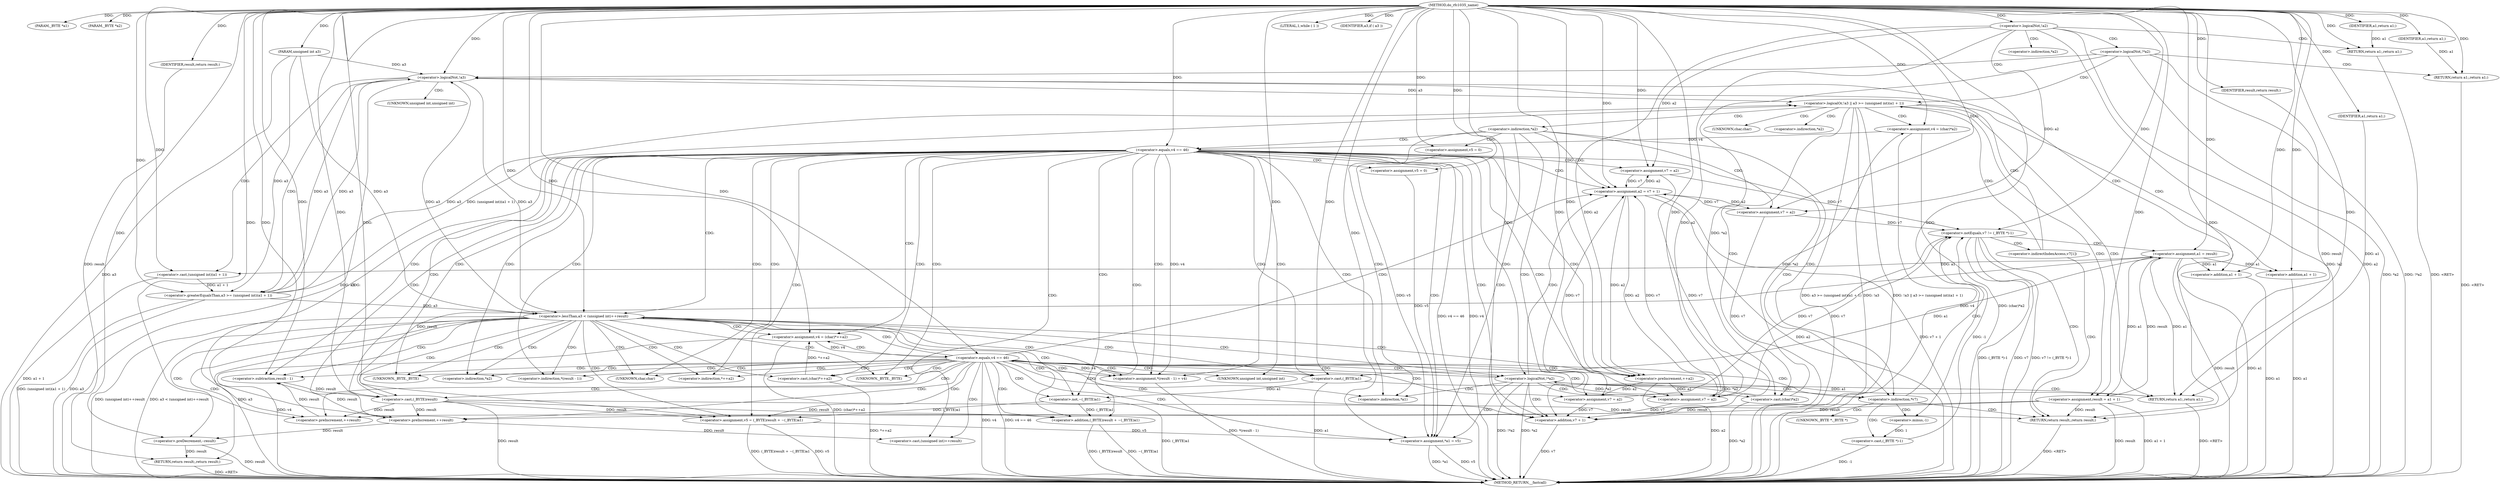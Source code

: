 digraph do_rfc1035_name {  
"1000105" [label = "(METHOD,do_rfc1035_name)" ]
"1000269" [label = "(METHOD_RETURN,__fastcall)" ]
"1000106" [label = "(PARAM,_BYTE *a1)" ]
"1000107" [label = "(PARAM,_BYTE *a2)" ]
"1000108" [label = "(PARAM,unsigned int a3)" ]
"1000115" [label = "(<operator>.logicalNot,!a2)" ]
"1000117" [label = "(RETURN,return a1;,return a1;)" ]
"1000118" [label = "(IDENTIFIER,a1,return a1;)" ]
"1000120" [label = "(<operator>.logicalNot,!*a2)" ]
"1000123" [label = "(RETURN,return a1;,return a1;)" ]
"1000124" [label = "(IDENTIFIER,a1,return a1;)" ]
"1000126" [label = "(<operator>.logicalOr,!a3 || a3 >= (unsigned int)(a1 + 1))" ]
"1000127" [label = "(<operator>.logicalNot,!a3)" ]
"1000129" [label = "(<operator>.greaterEqualsThan,a3 >= (unsigned int)(a1 + 1))" ]
"1000131" [label = "(<operator>.cast,(unsigned int)(a1 + 1))" ]
"1000133" [label = "(<operator>.addition,a1 + 1)" ]
"1000137" [label = "(<operator>.assignment,v4 = (char)*a2)" ]
"1000139" [label = "(<operator>.cast,(char)*a2)" ]
"1000143" [label = "(<operator>.assignment,result = a1 + 1)" ]
"1000145" [label = "(<operator>.addition,a1 + 1)" ]
"1000153" [label = "(<operator>.equals,v4 == 46)" ]
"1000157" [label = "(<operator>.assignment,v7 = a2)" ]
"1000160" [label = "(<operator>.assignment,v5 = 0)" ]
"1000166" [label = "(LITERAL,1,while ( 1 ))" ]
"1000169" [label = "(IDENTIFIER,a3,if ( a3 ))" ]
"1000172" [label = "(<operator>.lessThan,a3 < (unsigned int)++result)" ]
"1000174" [label = "(<operator>.cast,(unsigned int)++result)" ]
"1000176" [label = "(<operator>.preIncrement,++result)" ]
"1000179" [label = "(<operator>.preDecrement,--result)" ]
"1000181" [label = "(RETURN,return result;,return result;)" ]
"1000182" [label = "(IDENTIFIER,result,return result;)" ]
"1000185" [label = "(<operator>.preIncrement,++result)" ]
"1000187" [label = "(<operator>.assignment,*(result - 1) = v4)" ]
"1000189" [label = "(<operator>.subtraction,result - 1)" ]
"1000193" [label = "(<operator>.assignment,v4 = (char)*++a2)" ]
"1000195" [label = "(<operator>.cast,(char)*++a2)" ]
"1000198" [label = "(<operator>.preIncrement,++a2)" ]
"1000200" [label = "(<operator>.assignment,v5 = (_BYTE)result + ~(_BYTE)a1)" ]
"1000202" [label = "(<operator>.addition,(_BYTE)result + ~(_BYTE)a1)" ]
"1000203" [label = "(<operator>.cast,(_BYTE)result)" ]
"1000206" [label = "(<operator>.not,~(_BYTE)a1)" ]
"1000207" [label = "(<operator>.cast,(_BYTE)a1)" ]
"1000211" [label = "(<operator>.logicalNot,!*a2)" ]
"1000216" [label = "(<operator>.equals,v4 == 46)" ]
"1000220" [label = "(<operator>.assignment,v7 = a2)" ]
"1000224" [label = "(<operator>.assignment,v7 = a2)" ]
"1000229" [label = "(<operator>.assignment,v7 = a2)" ]
"1000232" [label = "(<operator>.assignment,v5 = 0)" ]
"1000236" [label = "(<operator>.assignment,*a1 = v5)" ]
"1000240" [label = "(<operator>.assignment,a2 = v7 + 1)" ]
"1000242" [label = "(<operator>.addition,v7 + 1)" ]
"1000250" [label = "(<operator>.notEquals,v7 != (_BYTE *)-1)" ]
"1000252" [label = "(<operator>.cast,(_BYTE *)-1)" ]
"1000254" [label = "(<operator>.minus,-1)" ]
"1000257" [label = "(<operator>.assignment,a1 = result)" ]
"1000265" [label = "(RETURN,return result;,return result;)" ]
"1000266" [label = "(IDENTIFIER,result,return result;)" ]
"1000267" [label = "(RETURN,return a1;,return a1;)" ]
"1000268" [label = "(IDENTIFIER,a1,return a1;)" ]
"1000121" [label = "(<operator>.indirection,*a2)" ]
"1000132" [label = "(UNKNOWN,unsigned int,unsigned int)" ]
"1000140" [label = "(UNKNOWN,char,char)" ]
"1000141" [label = "(<operator>.indirection,*a2)" ]
"1000149" [label = "(<operator>.indirection,*a2)" ]
"1000175" [label = "(UNKNOWN,unsigned int,unsigned int)" ]
"1000188" [label = "(<operator>.indirection,*(result - 1))" ]
"1000196" [label = "(UNKNOWN,char,char)" ]
"1000197" [label = "(<operator>.indirection,*++a2)" ]
"1000204" [label = "(UNKNOWN,_BYTE,_BYTE)" ]
"1000208" [label = "(UNKNOWN,_BYTE,_BYTE)" ]
"1000212" [label = "(<operator>.indirection,*a2)" ]
"1000237" [label = "(<operator>.indirection,*a1)" ]
"1000246" [label = "(<operator>.indirection,*v7)" ]
"1000253" [label = "(UNKNOWN,_BYTE *,_BYTE *)" ]
"1000261" [label = "(<operator>.indirectIndexAccess,v7[1])" ]
  "1000123" -> "1000269"  [ label = "DDG: <RET>"] 
  "1000265" -> "1000269"  [ label = "DDG: <RET>"] 
  "1000267" -> "1000269"  [ label = "DDG: <RET>"] 
  "1000211" -> "1000269"  [ label = "DDG: *a2"] 
  "1000172" -> "1000269"  [ label = "DDG: (unsigned int)++result"] 
  "1000257" -> "1000269"  [ label = "DDG: a1"] 
  "1000137" -> "1000269"  [ label = "DDG: v4"] 
  "1000250" -> "1000269"  [ label = "DDG: (_BYTE *)-1"] 
  "1000143" -> "1000269"  [ label = "DDG: a1 + 1"] 
  "1000108" -> "1000269"  [ label = "DDG: a3"] 
  "1000250" -> "1000269"  [ label = "DDG: v7"] 
  "1000143" -> "1000269"  [ label = "DDG: result"] 
  "1000242" -> "1000269"  [ label = "DDG: v7"] 
  "1000193" -> "1000269"  [ label = "DDG: v4"] 
  "1000203" -> "1000269"  [ label = "DDG: result"] 
  "1000127" -> "1000269"  [ label = "DDG: a3"] 
  "1000198" -> "1000269"  [ label = "DDG: a2"] 
  "1000126" -> "1000269"  [ label = "DDG: !a3"] 
  "1000202" -> "1000269"  [ label = "DDG: (_BYTE)result"] 
  "1000120" -> "1000269"  [ label = "DDG: !*a2"] 
  "1000137" -> "1000269"  [ label = "DDG: (char)*a2"] 
  "1000236" -> "1000269"  [ label = "DDG: v5"] 
  "1000257" -> "1000269"  [ label = "DDG: result"] 
  "1000216" -> "1000269"  [ label = "DDG: v4"] 
  "1000211" -> "1000269"  [ label = "DDG: !*a2"] 
  "1000120" -> "1000269"  [ label = "DDG: *a2"] 
  "1000129" -> "1000269"  [ label = "DDG: a3"] 
  "1000133" -> "1000269"  [ label = "DDG: a1"] 
  "1000153" -> "1000269"  [ label = "DDG: v4 == 46"] 
  "1000240" -> "1000269"  [ label = "DDG: a2"] 
  "1000250" -> "1000269"  [ label = "DDG: v7 != (_BYTE *)-1"] 
  "1000131" -> "1000269"  [ label = "DDG: a1 + 1"] 
  "1000179" -> "1000269"  [ label = "DDG: result"] 
  "1000115" -> "1000269"  [ label = "DDG: a2"] 
  "1000236" -> "1000269"  [ label = "DDG: *a1"] 
  "1000115" -> "1000269"  [ label = "DDG: !a2"] 
  "1000206" -> "1000269"  [ label = "DDG: (_BYTE)a1"] 
  "1000129" -> "1000269"  [ label = "DDG: (unsigned int)(a1 + 1)"] 
  "1000207" -> "1000269"  [ label = "DDG: a1"] 
  "1000187" -> "1000269"  [ label = "DDG: *(result - 1)"] 
  "1000139" -> "1000269"  [ label = "DDG: *a2"] 
  "1000126" -> "1000269"  [ label = "DDG: !a3 || a3 >= (unsigned int)(a1 + 1)"] 
  "1000200" -> "1000269"  [ label = "DDG: v5"] 
  "1000202" -> "1000269"  [ label = "DDG: ~(_BYTE)a1"] 
  "1000240" -> "1000269"  [ label = "DDG: v7 + 1"] 
  "1000216" -> "1000269"  [ label = "DDG: v4 == 46"] 
  "1000172" -> "1000269"  [ label = "DDG: a3"] 
  "1000126" -> "1000269"  [ label = "DDG: a3 >= (unsigned int)(a1 + 1)"] 
  "1000252" -> "1000269"  [ label = "DDG: -1"] 
  "1000193" -> "1000269"  [ label = "DDG: (char)*++a2"] 
  "1000172" -> "1000269"  [ label = "DDG: a3 < (unsigned int)++result"] 
  "1000200" -> "1000269"  [ label = "DDG: (_BYTE)result + ~(_BYTE)a1"] 
  "1000195" -> "1000269"  [ label = "DDG: *++a2"] 
  "1000153" -> "1000269"  [ label = "DDG: v4"] 
  "1000145" -> "1000269"  [ label = "DDG: a1"] 
  "1000181" -> "1000269"  [ label = "DDG: <RET>"] 
  "1000117" -> "1000269"  [ label = "DDG: <RET>"] 
  "1000105" -> "1000106"  [ label = "DDG: "] 
  "1000105" -> "1000107"  [ label = "DDG: "] 
  "1000105" -> "1000108"  [ label = "DDG: "] 
  "1000105" -> "1000115"  [ label = "DDG: "] 
  "1000118" -> "1000117"  [ label = "DDG: a1"] 
  "1000105" -> "1000117"  [ label = "DDG: "] 
  "1000105" -> "1000118"  [ label = "DDG: "] 
  "1000124" -> "1000123"  [ label = "DDG: a1"] 
  "1000105" -> "1000123"  [ label = "DDG: "] 
  "1000105" -> "1000124"  [ label = "DDG: "] 
  "1000127" -> "1000126"  [ label = "DDG: a3"] 
  "1000129" -> "1000127"  [ label = "DDG: a3"] 
  "1000172" -> "1000127"  [ label = "DDG: a3"] 
  "1000108" -> "1000127"  [ label = "DDG: a3"] 
  "1000105" -> "1000127"  [ label = "DDG: "] 
  "1000129" -> "1000126"  [ label = "DDG: a3"] 
  "1000129" -> "1000126"  [ label = "DDG: (unsigned int)(a1 + 1)"] 
  "1000127" -> "1000129"  [ label = "DDG: a3"] 
  "1000108" -> "1000129"  [ label = "DDG: a3"] 
  "1000105" -> "1000129"  [ label = "DDG: "] 
  "1000131" -> "1000129"  [ label = "DDG: a1 + 1"] 
  "1000257" -> "1000131"  [ label = "DDG: a1"] 
  "1000105" -> "1000131"  [ label = "DDG: "] 
  "1000257" -> "1000133"  [ label = "DDG: a1"] 
  "1000105" -> "1000133"  [ label = "DDG: "] 
  "1000139" -> "1000137"  [ label = "DDG: *a2"] 
  "1000105" -> "1000137"  [ label = "DDG: "] 
  "1000211" -> "1000139"  [ label = "DDG: *a2"] 
  "1000120" -> "1000139"  [ label = "DDG: *a2"] 
  "1000257" -> "1000143"  [ label = "DDG: a1"] 
  "1000105" -> "1000143"  [ label = "DDG: "] 
  "1000257" -> "1000145"  [ label = "DDG: a1"] 
  "1000105" -> "1000145"  [ label = "DDG: "] 
  "1000137" -> "1000153"  [ label = "DDG: v4"] 
  "1000105" -> "1000153"  [ label = "DDG: "] 
  "1000240" -> "1000157"  [ label = "DDG: a2"] 
  "1000115" -> "1000157"  [ label = "DDG: a2"] 
  "1000105" -> "1000157"  [ label = "DDG: "] 
  "1000105" -> "1000160"  [ label = "DDG: "] 
  "1000105" -> "1000166"  [ label = "DDG: "] 
  "1000105" -> "1000169"  [ label = "DDG: "] 
  "1000127" -> "1000172"  [ label = "DDG: a3"] 
  "1000129" -> "1000172"  [ label = "DDG: a3"] 
  "1000108" -> "1000172"  [ label = "DDG: a3"] 
  "1000105" -> "1000172"  [ label = "DDG: "] 
  "1000176" -> "1000174"  [ label = "DDG: result"] 
  "1000143" -> "1000176"  [ label = "DDG: result"] 
  "1000203" -> "1000176"  [ label = "DDG: result"] 
  "1000105" -> "1000176"  [ label = "DDG: "] 
  "1000176" -> "1000179"  [ label = "DDG: result"] 
  "1000105" -> "1000179"  [ label = "DDG: "] 
  "1000182" -> "1000181"  [ label = "DDG: result"] 
  "1000179" -> "1000181"  [ label = "DDG: result"] 
  "1000105" -> "1000182"  [ label = "DDG: "] 
  "1000143" -> "1000185"  [ label = "DDG: result"] 
  "1000203" -> "1000185"  [ label = "DDG: result"] 
  "1000105" -> "1000185"  [ label = "DDG: "] 
  "1000216" -> "1000187"  [ label = "DDG: v4"] 
  "1000153" -> "1000187"  [ label = "DDG: v4"] 
  "1000105" -> "1000187"  [ label = "DDG: "] 
  "1000176" -> "1000189"  [ label = "DDG: result"] 
  "1000185" -> "1000189"  [ label = "DDG: result"] 
  "1000105" -> "1000189"  [ label = "DDG: "] 
  "1000195" -> "1000193"  [ label = "DDG: *++a2"] 
  "1000105" -> "1000193"  [ label = "DDG: "] 
  "1000240" -> "1000198"  [ label = "DDG: a2"] 
  "1000115" -> "1000198"  [ label = "DDG: a2"] 
  "1000105" -> "1000198"  [ label = "DDG: "] 
  "1000203" -> "1000200"  [ label = "DDG: result"] 
  "1000206" -> "1000200"  [ label = "DDG: (_BYTE)a1"] 
  "1000105" -> "1000200"  [ label = "DDG: "] 
  "1000203" -> "1000202"  [ label = "DDG: result"] 
  "1000189" -> "1000203"  [ label = "DDG: result"] 
  "1000105" -> "1000203"  [ label = "DDG: "] 
  "1000206" -> "1000202"  [ label = "DDG: (_BYTE)a1"] 
  "1000207" -> "1000206"  [ label = "DDG: a1"] 
  "1000105" -> "1000207"  [ label = "DDG: "] 
  "1000257" -> "1000207"  [ label = "DDG: a1"] 
  "1000139" -> "1000211"  [ label = "DDG: *a2"] 
  "1000193" -> "1000216"  [ label = "DDG: v4"] 
  "1000105" -> "1000216"  [ label = "DDG: "] 
  "1000198" -> "1000220"  [ label = "DDG: a2"] 
  "1000105" -> "1000220"  [ label = "DDG: "] 
  "1000198" -> "1000224"  [ label = "DDG: a2"] 
  "1000240" -> "1000224"  [ label = "DDG: a2"] 
  "1000115" -> "1000224"  [ label = "DDG: a2"] 
  "1000105" -> "1000224"  [ label = "DDG: "] 
  "1000240" -> "1000229"  [ label = "DDG: a2"] 
  "1000115" -> "1000229"  [ label = "DDG: a2"] 
  "1000105" -> "1000229"  [ label = "DDG: "] 
  "1000105" -> "1000232"  [ label = "DDG: "] 
  "1000160" -> "1000236"  [ label = "DDG: v5"] 
  "1000232" -> "1000236"  [ label = "DDG: v5"] 
  "1000200" -> "1000236"  [ label = "DDG: v5"] 
  "1000105" -> "1000236"  [ label = "DDG: "] 
  "1000229" -> "1000240"  [ label = "DDG: v7"] 
  "1000220" -> "1000240"  [ label = "DDG: v7"] 
  "1000157" -> "1000240"  [ label = "DDG: v7"] 
  "1000224" -> "1000240"  [ label = "DDG: v7"] 
  "1000105" -> "1000240"  [ label = "DDG: "] 
  "1000229" -> "1000242"  [ label = "DDG: v7"] 
  "1000220" -> "1000242"  [ label = "DDG: v7"] 
  "1000157" -> "1000242"  [ label = "DDG: v7"] 
  "1000224" -> "1000242"  [ label = "DDG: v7"] 
  "1000105" -> "1000242"  [ label = "DDG: "] 
  "1000105" -> "1000250"  [ label = "DDG: "] 
  "1000229" -> "1000250"  [ label = "DDG: v7"] 
  "1000220" -> "1000250"  [ label = "DDG: v7"] 
  "1000157" -> "1000250"  [ label = "DDG: v7"] 
  "1000224" -> "1000250"  [ label = "DDG: v7"] 
  "1000252" -> "1000250"  [ label = "DDG: -1"] 
  "1000254" -> "1000252"  [ label = "DDG: 1"] 
  "1000105" -> "1000254"  [ label = "DDG: "] 
  "1000143" -> "1000257"  [ label = "DDG: result"] 
  "1000203" -> "1000257"  [ label = "DDG: result"] 
  "1000105" -> "1000257"  [ label = "DDG: "] 
  "1000266" -> "1000265"  [ label = "DDG: result"] 
  "1000143" -> "1000265"  [ label = "DDG: result"] 
  "1000203" -> "1000265"  [ label = "DDG: result"] 
  "1000105" -> "1000265"  [ label = "DDG: "] 
  "1000105" -> "1000266"  [ label = "DDG: "] 
  "1000268" -> "1000267"  [ label = "DDG: a1"] 
  "1000257" -> "1000267"  [ label = "DDG: a1"] 
  "1000207" -> "1000267"  [ label = "DDG: a1"] 
  "1000105" -> "1000267"  [ label = "DDG: "] 
  "1000105" -> "1000268"  [ label = "DDG: "] 
  "1000115" -> "1000121"  [ label = "CDG: "] 
  "1000115" -> "1000120"  [ label = "CDG: "] 
  "1000115" -> "1000117"  [ label = "CDG: "] 
  "1000120" -> "1000127"  [ label = "CDG: "] 
  "1000120" -> "1000126"  [ label = "CDG: "] 
  "1000120" -> "1000123"  [ label = "CDG: "] 
  "1000126" -> "1000267"  [ label = "CDG: "] 
  "1000126" -> "1000143"  [ label = "CDG: "] 
  "1000126" -> "1000141"  [ label = "CDG: "] 
  "1000126" -> "1000140"  [ label = "CDG: "] 
  "1000126" -> "1000139"  [ label = "CDG: "] 
  "1000126" -> "1000137"  [ label = "CDG: "] 
  "1000126" -> "1000149"  [ label = "CDG: "] 
  "1000126" -> "1000145"  [ label = "CDG: "] 
  "1000127" -> "1000133"  [ label = "CDG: "] 
  "1000127" -> "1000132"  [ label = "CDG: "] 
  "1000127" -> "1000131"  [ label = "CDG: "] 
  "1000127" -> "1000129"  [ label = "CDG: "] 
  "1000149" -> "1000240"  [ label = "CDG: "] 
  "1000149" -> "1000237"  [ label = "CDG: "] 
  "1000149" -> "1000236"  [ label = "CDG: "] 
  "1000149" -> "1000232"  [ label = "CDG: "] 
  "1000149" -> "1000229"  [ label = "CDG: "] 
  "1000149" -> "1000246"  [ label = "CDG: "] 
  "1000149" -> "1000242"  [ label = "CDG: "] 
  "1000149" -> "1000153"  [ label = "CDG: "] 
  "1000153" -> "1000240"  [ label = "CDG: "] 
  "1000153" -> "1000237"  [ label = "CDG: "] 
  "1000153" -> "1000236"  [ label = "CDG: "] 
  "1000153" -> "1000246"  [ label = "CDG: "] 
  "1000153" -> "1000242"  [ label = "CDG: "] 
  "1000153" -> "1000160"  [ label = "CDG: "] 
  "1000153" -> "1000157"  [ label = "CDG: "] 
  "1000153" -> "1000224"  [ label = "CDG: "] 
  "1000153" -> "1000176"  [ label = "CDG: "] 
  "1000153" -> "1000175"  [ label = "CDG: "] 
  "1000153" -> "1000174"  [ label = "CDG: "] 
  "1000153" -> "1000172"  [ label = "CDG: "] 
  "1000153" -> "1000189"  [ label = "CDG: "] 
  "1000153" -> "1000188"  [ label = "CDG: "] 
  "1000153" -> "1000187"  [ label = "CDG: "] 
  "1000153" -> "1000185"  [ label = "CDG: "] 
  "1000153" -> "1000208"  [ label = "CDG: "] 
  "1000153" -> "1000207"  [ label = "CDG: "] 
  "1000153" -> "1000206"  [ label = "CDG: "] 
  "1000153" -> "1000204"  [ label = "CDG: "] 
  "1000153" -> "1000203"  [ label = "CDG: "] 
  "1000153" -> "1000202"  [ label = "CDG: "] 
  "1000153" -> "1000200"  [ label = "CDG: "] 
  "1000153" -> "1000198"  [ label = "CDG: "] 
  "1000153" -> "1000197"  [ label = "CDG: "] 
  "1000153" -> "1000196"  [ label = "CDG: "] 
  "1000153" -> "1000195"  [ label = "CDG: "] 
  "1000153" -> "1000193"  [ label = "CDG: "] 
  "1000153" -> "1000212"  [ label = "CDG: "] 
  "1000153" -> "1000211"  [ label = "CDG: "] 
  "1000172" -> "1000189"  [ label = "CDG: "] 
  "1000172" -> "1000188"  [ label = "CDG: "] 
  "1000172" -> "1000187"  [ label = "CDG: "] 
  "1000172" -> "1000181"  [ label = "CDG: "] 
  "1000172" -> "1000179"  [ label = "CDG: "] 
  "1000172" -> "1000208"  [ label = "CDG: "] 
  "1000172" -> "1000207"  [ label = "CDG: "] 
  "1000172" -> "1000206"  [ label = "CDG: "] 
  "1000172" -> "1000204"  [ label = "CDG: "] 
  "1000172" -> "1000203"  [ label = "CDG: "] 
  "1000172" -> "1000202"  [ label = "CDG: "] 
  "1000172" -> "1000200"  [ label = "CDG: "] 
  "1000172" -> "1000198"  [ label = "CDG: "] 
  "1000172" -> "1000197"  [ label = "CDG: "] 
  "1000172" -> "1000196"  [ label = "CDG: "] 
  "1000172" -> "1000195"  [ label = "CDG: "] 
  "1000172" -> "1000193"  [ label = "CDG: "] 
  "1000172" -> "1000212"  [ label = "CDG: "] 
  "1000172" -> "1000211"  [ label = "CDG: "] 
  "1000211" -> "1000216"  [ label = "CDG: "] 
  "1000211" -> "1000224"  [ label = "CDG: "] 
  "1000211" -> "1000240"  [ label = "CDG: "] 
  "1000211" -> "1000237"  [ label = "CDG: "] 
  "1000211" -> "1000236"  [ label = "CDG: "] 
  "1000211" -> "1000246"  [ label = "CDG: "] 
  "1000211" -> "1000242"  [ label = "CDG: "] 
  "1000211" -> "1000267"  [ label = "CDG: "] 
  "1000216" -> "1000220"  [ label = "CDG: "] 
  "1000216" -> "1000240"  [ label = "CDG: "] 
  "1000216" -> "1000237"  [ label = "CDG: "] 
  "1000216" -> "1000236"  [ label = "CDG: "] 
  "1000216" -> "1000246"  [ label = "CDG: "] 
  "1000216" -> "1000242"  [ label = "CDG: "] 
  "1000216" -> "1000224"  [ label = "CDG: "] 
  "1000216" -> "1000176"  [ label = "CDG: "] 
  "1000216" -> "1000175"  [ label = "CDG: "] 
  "1000216" -> "1000174"  [ label = "CDG: "] 
  "1000216" -> "1000172"  [ label = "CDG: "] 
  "1000216" -> "1000189"  [ label = "CDG: "] 
  "1000216" -> "1000188"  [ label = "CDG: "] 
  "1000216" -> "1000187"  [ label = "CDG: "] 
  "1000216" -> "1000185"  [ label = "CDG: "] 
  "1000216" -> "1000208"  [ label = "CDG: "] 
  "1000216" -> "1000207"  [ label = "CDG: "] 
  "1000216" -> "1000206"  [ label = "CDG: "] 
  "1000216" -> "1000204"  [ label = "CDG: "] 
  "1000216" -> "1000203"  [ label = "CDG: "] 
  "1000216" -> "1000202"  [ label = "CDG: "] 
  "1000216" -> "1000200"  [ label = "CDG: "] 
  "1000216" -> "1000198"  [ label = "CDG: "] 
  "1000216" -> "1000197"  [ label = "CDG: "] 
  "1000216" -> "1000196"  [ label = "CDG: "] 
  "1000216" -> "1000195"  [ label = "CDG: "] 
  "1000216" -> "1000193"  [ label = "CDG: "] 
  "1000216" -> "1000212"  [ label = "CDG: "] 
  "1000216" -> "1000211"  [ label = "CDG: "] 
  "1000246" -> "1000254"  [ label = "CDG: "] 
  "1000246" -> "1000253"  [ label = "CDG: "] 
  "1000246" -> "1000252"  [ label = "CDG: "] 
  "1000246" -> "1000250"  [ label = "CDG: "] 
  "1000246" -> "1000265"  [ label = "CDG: "] 
  "1000250" -> "1000265"  [ label = "CDG: "] 
  "1000250" -> "1000261"  [ label = "CDG: "] 
  "1000250" -> "1000257"  [ label = "CDG: "] 
  "1000261" -> "1000265"  [ label = "CDG: "] 
  "1000261" -> "1000127"  [ label = "CDG: "] 
  "1000261" -> "1000126"  [ label = "CDG: "] 
}
